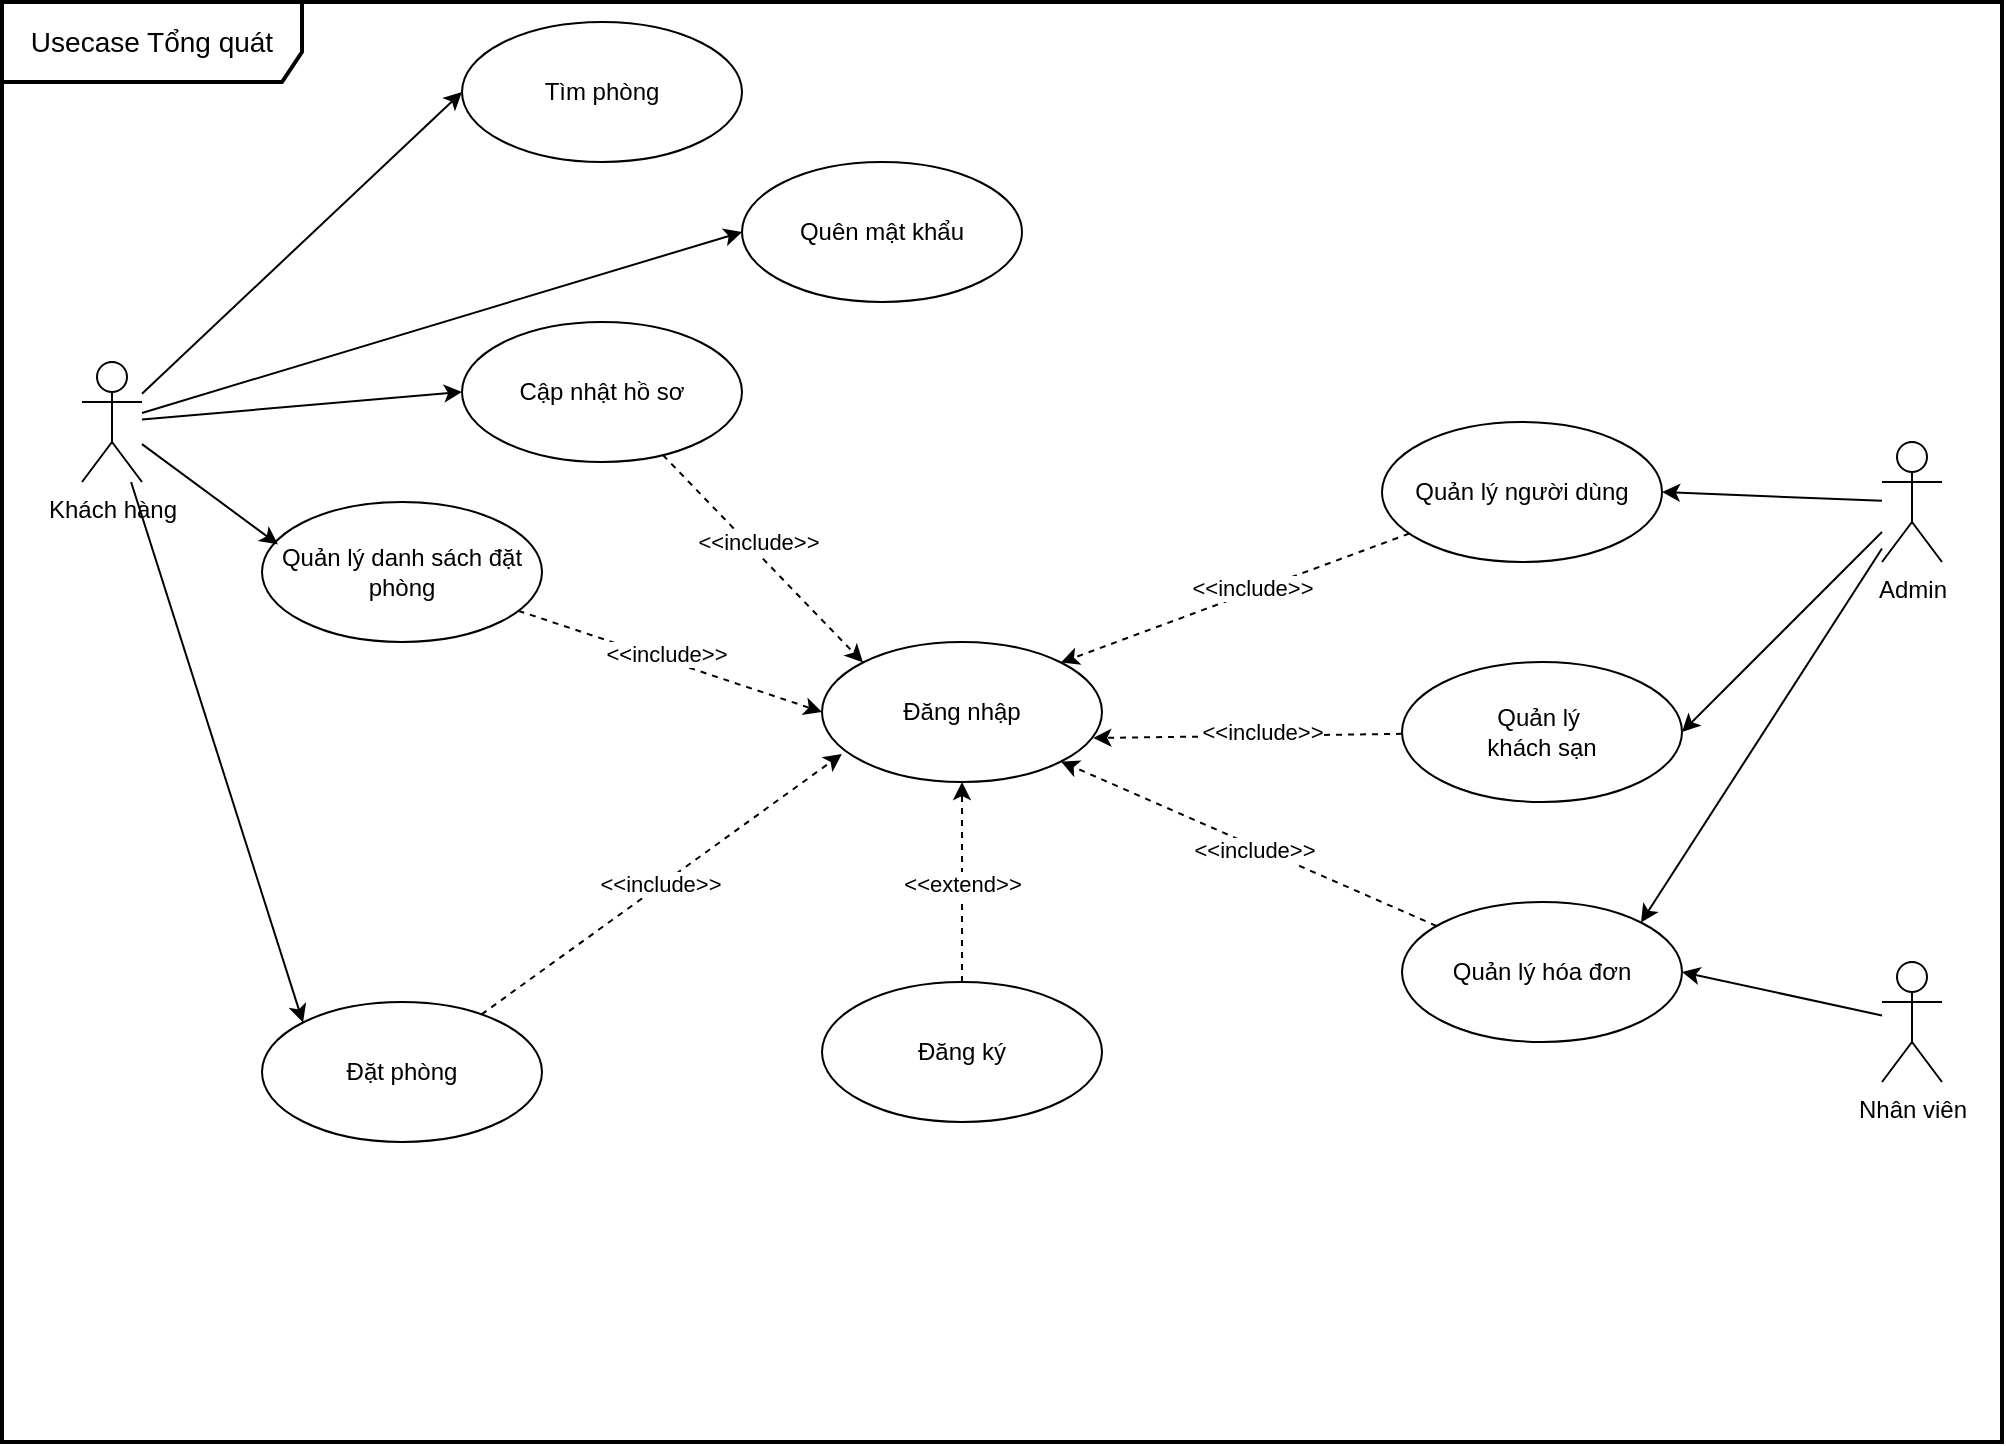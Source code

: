 <mxfile version="24.7.8" pages="6">
  <diagram name="UCTQ" id="BnW27F9ZRaS0ruSqFtRL">
    <mxGraphModel dx="1434" dy="836" grid="1" gridSize="10" guides="1" tooltips="1" connect="1" arrows="1" fold="1" page="1" pageScale="1" pageWidth="850" pageHeight="1100" math="0" shadow="0">
      <root>
        <mxCell id="0" />
        <mxCell id="1" parent="0" />
        <mxCell id="_uAQ8eDRtJraYHkYC3fa-1" value="Tìm phòng" style="ellipse;whiteSpace=wrap;html=1;" parent="1" vertex="1">
          <mxGeometry x="260" y="50" width="140" height="70" as="geometry" />
        </mxCell>
        <mxCell id="_uAQ8eDRtJraYHkYC3fa-7" style="rounded=0;orthogonalLoop=1;jettySize=auto;html=1;entryX=0;entryY=0.5;entryDx=0;entryDy=0;" parent="1" source="_uAQ8eDRtJraYHkYC3fa-2" target="_uAQ8eDRtJraYHkYC3fa-1" edge="1">
          <mxGeometry relative="1" as="geometry" />
        </mxCell>
        <mxCell id="_uAQ8eDRtJraYHkYC3fa-8" style="rounded=0;orthogonalLoop=1;jettySize=auto;html=1;entryX=0;entryY=0;entryDx=0;entryDy=0;" parent="1" source="_uAQ8eDRtJraYHkYC3fa-2" target="_uAQ8eDRtJraYHkYC3fa-3" edge="1">
          <mxGeometry relative="1" as="geometry" />
        </mxCell>
        <mxCell id="-PLZAA_F_EUf_V45vfqz-6" style="rounded=0;orthogonalLoop=1;jettySize=auto;html=1;entryX=0;entryY=0.5;entryDx=0;entryDy=0;" parent="1" source="_uAQ8eDRtJraYHkYC3fa-2" target="-PLZAA_F_EUf_V45vfqz-5" edge="1">
          <mxGeometry relative="1" as="geometry" />
        </mxCell>
        <mxCell id="_uAQ8eDRtJraYHkYC3fa-2" value="Khách hàng" style="shape=umlActor;verticalLabelPosition=bottom;verticalAlign=top;html=1;" parent="1" vertex="1">
          <mxGeometry x="70" y="220" width="30" height="60" as="geometry" />
        </mxCell>
        <mxCell id="_uAQ8eDRtJraYHkYC3fa-3" value="Đặt phòng" style="ellipse;whiteSpace=wrap;html=1;" parent="1" vertex="1">
          <mxGeometry x="160" y="540" width="140" height="70" as="geometry" />
        </mxCell>
        <mxCell id="_uAQ8eDRtJraYHkYC3fa-4" value="Đăng nhập" style="ellipse;whiteSpace=wrap;html=1;" parent="1" vertex="1">
          <mxGeometry x="440" y="360" width="140" height="70" as="geometry" />
        </mxCell>
        <mxCell id="_uAQ8eDRtJraYHkYC3fa-12" style="edgeStyle=orthogonalEdgeStyle;rounded=0;orthogonalLoop=1;jettySize=auto;html=1;entryX=0.5;entryY=1;entryDx=0;entryDy=0;dashed=1;" parent="1" source="_uAQ8eDRtJraYHkYC3fa-5" target="_uAQ8eDRtJraYHkYC3fa-4" edge="1">
          <mxGeometry relative="1" as="geometry" />
        </mxCell>
        <mxCell id="_uAQ8eDRtJraYHkYC3fa-13" value="&amp;lt;&amp;lt;extend&amp;gt;&amp;gt;" style="edgeLabel;html=1;align=center;verticalAlign=middle;resizable=0;points=[];" parent="_uAQ8eDRtJraYHkYC3fa-12" vertex="1" connectable="0">
          <mxGeometry x="-0.008" relative="1" as="geometry">
            <mxPoint as="offset" />
          </mxGeometry>
        </mxCell>
        <mxCell id="_uAQ8eDRtJraYHkYC3fa-5" value="Đăng ký" style="ellipse;whiteSpace=wrap;html=1;" parent="1" vertex="1">
          <mxGeometry x="440" y="530" width="140" height="70" as="geometry" />
        </mxCell>
        <mxCell id="_uAQ8eDRtJraYHkYC3fa-9" style="rounded=0;orthogonalLoop=1;jettySize=auto;html=1;entryX=0.071;entryY=0.8;entryDx=0;entryDy=0;entryPerimeter=0;dashed=1;" parent="1" source="_uAQ8eDRtJraYHkYC3fa-3" target="_uAQ8eDRtJraYHkYC3fa-4" edge="1">
          <mxGeometry relative="1" as="geometry" />
        </mxCell>
        <mxCell id="_uAQ8eDRtJraYHkYC3fa-11" value="&amp;lt;&amp;lt;include&amp;gt;&amp;gt;" style="edgeLabel;html=1;align=center;verticalAlign=middle;resizable=0;points=[];" parent="_uAQ8eDRtJraYHkYC3fa-9" vertex="1" connectable="0">
          <mxGeometry x="0.145" relative="1" as="geometry">
            <mxPoint x="-14" y="9" as="offset" />
          </mxGeometry>
        </mxCell>
        <mxCell id="_uAQ8eDRtJraYHkYC3fa-21" style="rounded=0;orthogonalLoop=1;jettySize=auto;html=1;entryX=1;entryY=0.5;entryDx=0;entryDy=0;" parent="1" source="_uAQ8eDRtJraYHkYC3fa-16" target="_uAQ8eDRtJraYHkYC3fa-18" edge="1">
          <mxGeometry relative="1" as="geometry" />
        </mxCell>
        <mxCell id="_uAQ8eDRtJraYHkYC3fa-23" style="rounded=0;orthogonalLoop=1;jettySize=auto;html=1;entryX=1;entryY=0.5;entryDx=0;entryDy=0;" parent="1" source="_uAQ8eDRtJraYHkYC3fa-16" target="_uAQ8eDRtJraYHkYC3fa-19" edge="1">
          <mxGeometry relative="1" as="geometry" />
        </mxCell>
        <mxCell id="_uAQ8eDRtJraYHkYC3fa-24" style="rounded=0;orthogonalLoop=1;jettySize=auto;html=1;entryX=1;entryY=0;entryDx=0;entryDy=0;" parent="1" source="_uAQ8eDRtJraYHkYC3fa-16" target="_uAQ8eDRtJraYHkYC3fa-20" edge="1">
          <mxGeometry relative="1" as="geometry" />
        </mxCell>
        <mxCell id="_uAQ8eDRtJraYHkYC3fa-16" value="Admin" style="shape=umlActor;verticalLabelPosition=bottom;verticalAlign=top;html=1;" parent="1" vertex="1">
          <mxGeometry x="970" y="260" width="30" height="60" as="geometry" />
        </mxCell>
        <mxCell id="_uAQ8eDRtJraYHkYC3fa-25" style="rounded=0;orthogonalLoop=1;jettySize=auto;html=1;entryX=1;entryY=0;entryDx=0;entryDy=0;dashed=1;" parent="1" source="_uAQ8eDRtJraYHkYC3fa-18" target="_uAQ8eDRtJraYHkYC3fa-4" edge="1">
          <mxGeometry relative="1" as="geometry" />
        </mxCell>
        <mxCell id="_uAQ8eDRtJraYHkYC3fa-29" value="&amp;lt;&amp;lt;include&amp;gt;&amp;gt;" style="edgeLabel;html=1;align=center;verticalAlign=middle;resizable=0;points=[];" parent="_uAQ8eDRtJraYHkYC3fa-25" vertex="1" connectable="0">
          <mxGeometry x="-0.065" y="-3" relative="1" as="geometry">
            <mxPoint x="4" as="offset" />
          </mxGeometry>
        </mxCell>
        <mxCell id="_uAQ8eDRtJraYHkYC3fa-18" value="Quản lý người dùng" style="ellipse;whiteSpace=wrap;html=1;" parent="1" vertex="1">
          <mxGeometry x="720" y="250" width="140" height="70" as="geometry" />
        </mxCell>
        <mxCell id="_uAQ8eDRtJraYHkYC3fa-19" value="Quản lý&amp;nbsp;&lt;div&gt;khách sạn&lt;/div&gt;" style="ellipse;whiteSpace=wrap;html=1;" parent="1" vertex="1">
          <mxGeometry x="730" y="370" width="140" height="70" as="geometry" />
        </mxCell>
        <mxCell id="_uAQ8eDRtJraYHkYC3fa-28" style="rounded=0;orthogonalLoop=1;jettySize=auto;html=1;entryX=1;entryY=1;entryDx=0;entryDy=0;dashed=1;" parent="1" source="_uAQ8eDRtJraYHkYC3fa-20" target="_uAQ8eDRtJraYHkYC3fa-4" edge="1">
          <mxGeometry relative="1" as="geometry" />
        </mxCell>
        <mxCell id="_uAQ8eDRtJraYHkYC3fa-32" value="&amp;lt;&amp;lt;include&amp;gt;&amp;gt;" style="edgeLabel;html=1;align=center;verticalAlign=middle;resizable=0;points=[];" parent="_uAQ8eDRtJraYHkYC3fa-28" vertex="1" connectable="0">
          <mxGeometry x="-0.039" y="2" relative="1" as="geometry">
            <mxPoint y="-1" as="offset" />
          </mxGeometry>
        </mxCell>
        <mxCell id="_uAQ8eDRtJraYHkYC3fa-20" value="Quản lý hóa đơn" style="ellipse;whiteSpace=wrap;html=1;" parent="1" vertex="1">
          <mxGeometry x="730" y="490" width="140" height="70" as="geometry" />
        </mxCell>
        <mxCell id="_uAQ8eDRtJraYHkYC3fa-27" style="rounded=0;orthogonalLoop=1;jettySize=auto;html=1;entryX=0.969;entryY=0.686;entryDx=0;entryDy=0;entryPerimeter=0;dashed=1;" parent="1" source="_uAQ8eDRtJraYHkYC3fa-19" target="_uAQ8eDRtJraYHkYC3fa-4" edge="1">
          <mxGeometry relative="1" as="geometry" />
        </mxCell>
        <mxCell id="_uAQ8eDRtJraYHkYC3fa-31" value="&amp;lt;&amp;lt;include&amp;gt;&amp;gt;" style="edgeLabel;html=1;align=center;verticalAlign=middle;resizable=0;points=[];" parent="_uAQ8eDRtJraYHkYC3fa-27" vertex="1" connectable="0">
          <mxGeometry x="-0.067" relative="1" as="geometry">
            <mxPoint x="2" y="-2" as="offset" />
          </mxGeometry>
        </mxCell>
        <mxCell id="_uAQ8eDRtJraYHkYC3fa-33" value="&lt;font style=&quot;font-size: 14px;&quot;&gt;Usecase Tổng quát&lt;/font&gt;" style="shape=umlFrame;whiteSpace=wrap;html=1;pointerEvents=0;width=150;height=40;strokeWidth=2;" parent="1" vertex="1">
          <mxGeometry x="30" y="40" width="1000" height="720" as="geometry" />
        </mxCell>
        <mxCell id="-PLZAA_F_EUf_V45vfqz-3" style="rounded=0;orthogonalLoop=1;jettySize=auto;html=1;entryX=0;entryY=0;entryDx=0;entryDy=0;dashed=1;" parent="1" source="-PLZAA_F_EUf_V45vfqz-1" target="_uAQ8eDRtJraYHkYC3fa-4" edge="1">
          <mxGeometry relative="1" as="geometry" />
        </mxCell>
        <mxCell id="-PLZAA_F_EUf_V45vfqz-4" value="&amp;lt;&amp;lt;include&amp;gt;&amp;gt;" style="edgeLabel;html=1;align=center;verticalAlign=middle;resizable=0;points=[];" parent="-PLZAA_F_EUf_V45vfqz-3" vertex="1" connectable="0">
          <mxGeometry x="0.009" y="2" relative="1" as="geometry">
            <mxPoint x="-4" y="-8" as="offset" />
          </mxGeometry>
        </mxCell>
        <mxCell id="-PLZAA_F_EUf_V45vfqz-1" value="Cập nhật hồ sơ" style="ellipse;whiteSpace=wrap;html=1;" parent="1" vertex="1">
          <mxGeometry x="260" y="200" width="140" height="70" as="geometry" />
        </mxCell>
        <mxCell id="-PLZAA_F_EUf_V45vfqz-2" style="rounded=0;orthogonalLoop=1;jettySize=auto;html=1;entryX=0;entryY=0.5;entryDx=0;entryDy=0;" parent="1" source="_uAQ8eDRtJraYHkYC3fa-2" target="-PLZAA_F_EUf_V45vfqz-1" edge="1">
          <mxGeometry relative="1" as="geometry" />
        </mxCell>
        <mxCell id="-PLZAA_F_EUf_V45vfqz-5" value="Quên mật khẩu" style="ellipse;whiteSpace=wrap;html=1;" parent="1" vertex="1">
          <mxGeometry x="400" y="120" width="140" height="70" as="geometry" />
        </mxCell>
        <mxCell id="m26unfyysxcfAPG30SbJ-3" style="rounded=0;orthogonalLoop=1;jettySize=auto;html=1;entryX=0;entryY=0.5;entryDx=0;entryDy=0;dashed=1;" parent="1" source="m26unfyysxcfAPG30SbJ-2" target="_uAQ8eDRtJraYHkYC3fa-4" edge="1">
          <mxGeometry relative="1" as="geometry" />
        </mxCell>
        <mxCell id="m26unfyysxcfAPG30SbJ-4" value="&amp;lt;&amp;lt;include&amp;gt;&amp;gt;" style="edgeLabel;html=1;align=center;verticalAlign=middle;resizable=0;points=[];" parent="m26unfyysxcfAPG30SbJ-3" vertex="1" connectable="0">
          <mxGeometry x="-0.044" y="3" relative="1" as="geometry">
            <mxPoint as="offset" />
          </mxGeometry>
        </mxCell>
        <mxCell id="m26unfyysxcfAPG30SbJ-2" value="Quản lý danh sách đặt phòng" style="ellipse;whiteSpace=wrap;html=1;" parent="1" vertex="1">
          <mxGeometry x="160" y="290" width="140" height="70" as="geometry" />
        </mxCell>
        <mxCell id="m26unfyysxcfAPG30SbJ-5" style="rounded=0;orthogonalLoop=1;jettySize=auto;html=1;entryX=0.057;entryY=0.303;entryDx=0;entryDy=0;entryPerimeter=0;" parent="1" source="_uAQ8eDRtJraYHkYC3fa-2" target="m26unfyysxcfAPG30SbJ-2" edge="1">
          <mxGeometry relative="1" as="geometry" />
        </mxCell>
        <mxCell id="Vn76CwnjIOI2xHTUvjGZ-2" style="rounded=0;orthogonalLoop=1;jettySize=auto;html=1;entryX=1;entryY=0.5;entryDx=0;entryDy=0;" parent="1" source="Vn76CwnjIOI2xHTUvjGZ-1" target="_uAQ8eDRtJraYHkYC3fa-20" edge="1">
          <mxGeometry relative="1" as="geometry" />
        </mxCell>
        <mxCell id="Vn76CwnjIOI2xHTUvjGZ-1" value="Nhân viên" style="shape=umlActor;verticalLabelPosition=bottom;verticalAlign=top;html=1;" parent="1" vertex="1">
          <mxGeometry x="970" y="520" width="30" height="60" as="geometry" />
        </mxCell>
      </root>
    </mxGraphModel>
  </diagram>
  <diagram id="X4wtF87VBaYa39_TBro0" name="UC_QuanlyNgDung">
    <mxGraphModel dx="1434" dy="836" grid="1" gridSize="10" guides="1" tooltips="1" connect="1" arrows="1" fold="1" page="1" pageScale="1" pageWidth="850" pageHeight="1100" math="0" shadow="0">
      <root>
        <mxCell id="0" />
        <mxCell id="1" parent="0" />
        <mxCell id="pWYEqacgsn6gT9P74XO4-2" style="rounded=0;orthogonalLoop=1;jettySize=auto;html=1;entryX=0;entryY=0.5;entryDx=0;entryDy=0;" parent="1" source="kETiXVcXzyEoM2Wlcyrk-1" target="ameS2P6x6j7RE8lguhcZ-2" edge="1">
          <mxGeometry relative="1" as="geometry" />
        </mxCell>
        <mxCell id="kETiXVcXzyEoM2Wlcyrk-1" value="Admin" style="shape=umlActor;verticalLabelPosition=bottom;verticalAlign=top;html=1;" parent="1" vertex="1">
          <mxGeometry x="110" y="220" width="30" height="60" as="geometry" />
        </mxCell>
        <mxCell id="ameS2P6x6j7RE8lguhcZ-1" value="Thay đổi quyền hạn" style="ellipse;whiteSpace=wrap;html=1;" parent="1" vertex="1">
          <mxGeometry x="230" y="160" width="140" height="70" as="geometry" />
        </mxCell>
        <mxCell id="ameS2P6x6j7RE8lguhcZ-2" value="Chặn/ bỏ chặn" style="ellipse;whiteSpace=wrap;html=1;" parent="1" vertex="1">
          <mxGeometry x="230" y="310" width="140" height="70" as="geometry" />
        </mxCell>
        <mxCell id="pWYEqacgsn6gT9P74XO4-1" style="rounded=0;orthogonalLoop=1;jettySize=auto;html=1;entryX=-0.014;entryY=0.629;entryDx=0;entryDy=0;entryPerimeter=0;" parent="1" source="kETiXVcXzyEoM2Wlcyrk-1" target="ameS2P6x6j7RE8lguhcZ-1" edge="1">
          <mxGeometry relative="1" as="geometry" />
        </mxCell>
        <mxCell id="pWYEqacgsn6gT9P74XO4-3" value="&lt;font style=&quot;font-size: 14px;&quot;&gt;Phân rã UC quản lý người dùng&lt;/font&gt;" style="shape=umlFrame;whiteSpace=wrap;html=1;pointerEvents=0;width=160;height=50;strokeWidth=2;" parent="1" vertex="1">
          <mxGeometry x="50" y="100" width="410" height="300" as="geometry" />
        </mxCell>
      </root>
    </mxGraphModel>
  </diagram>
  <diagram id="yS1NUx4YXbq68gcI--86" name="UC_QuanLyDSDatPhong">
    <mxGraphModel dx="1434" dy="836" grid="1" gridSize="10" guides="1" tooltips="1" connect="1" arrows="1" fold="1" page="1" pageScale="1" pageWidth="850" pageHeight="1100" math="0" shadow="0">
      <root>
        <mxCell id="0" />
        <mxCell id="1" parent="0" />
        <mxCell id="BIm2sFUIqc5mO4iAuF6R-1" style="rounded=0;orthogonalLoop=1;jettySize=auto;html=1;entryX=0;entryY=0.5;entryDx=0;entryDy=0;" edge="1" parent="1" source="uMKnF6PG_Q06BTz7SzqL-1" target="DedUQjTJlfy9GUE8g-Ck-1">
          <mxGeometry relative="1" as="geometry" />
        </mxCell>
        <mxCell id="BIm2sFUIqc5mO4iAuF6R-2" style="rounded=0;orthogonalLoop=1;jettySize=auto;html=1;entryX=0;entryY=0.5;entryDx=0;entryDy=0;" edge="1" parent="1" source="uMKnF6PG_Q06BTz7SzqL-1" target="FtEPrYyRPYZA4xeFEZIC-1">
          <mxGeometry relative="1" as="geometry" />
        </mxCell>
        <mxCell id="uMKnF6PG_Q06BTz7SzqL-1" value="Khách hàng" style="shape=umlActor;verticalLabelPosition=bottom;verticalAlign=top;html=1;" parent="1" vertex="1">
          <mxGeometry x="60" y="255" width="30" height="60" as="geometry" />
        </mxCell>
        <mxCell id="DedUQjTJlfy9GUE8g-Ck-1" value="Lọc danh sách đặt phòng" style="ellipse;whiteSpace=wrap;html=1;" parent="1" vertex="1">
          <mxGeometry x="250" y="210" width="140" height="70" as="geometry" />
        </mxCell>
        <mxCell id="FtEPrYyRPYZA4xeFEZIC-1" value="Xem chi tiết đơn đặt phòng" style="ellipse;whiteSpace=wrap;html=1;" parent="1" vertex="1">
          <mxGeometry x="250" y="320" width="140" height="70" as="geometry" />
        </mxCell>
        <mxCell id="FtEPrYyRPYZA4xeFEZIC-6" style="edgeStyle=orthogonalEdgeStyle;rounded=0;orthogonalLoop=1;jettySize=auto;html=1;entryX=0.5;entryY=1;entryDx=0;entryDy=0;dashed=1;" parent="1" source="FtEPrYyRPYZA4xeFEZIC-4" target="FtEPrYyRPYZA4xeFEZIC-1" edge="1">
          <mxGeometry relative="1" as="geometry" />
        </mxCell>
        <mxCell id="FtEPrYyRPYZA4xeFEZIC-7" value="&amp;lt;&amp;lt;extend&amp;gt;&amp;gt;" style="edgeLabel;html=1;align=center;verticalAlign=middle;resizable=0;points=[];" parent="FtEPrYyRPYZA4xeFEZIC-6" vertex="1" connectable="0">
          <mxGeometry x="-0.029" y="1" relative="1" as="geometry">
            <mxPoint as="offset" />
          </mxGeometry>
        </mxCell>
        <mxCell id="FtEPrYyRPYZA4xeFEZIC-4" value="Hủy đơn đặt phòng" style="ellipse;whiteSpace=wrap;html=1;" parent="1" vertex="1">
          <mxGeometry x="250" y="450" width="140" height="70" as="geometry" />
        </mxCell>
        <mxCell id="T_kX07z3Buu28m-Cdium-1" value="Phân rã UC quản lý danh sách đặt phòng" style="shape=umlFrame;whiteSpace=wrap;html=1;pointerEvents=0;width=240;height=50;strokeWidth=2;" parent="1" vertex="1">
          <mxGeometry x="30" y="120" width="410" height="440" as="geometry" />
        </mxCell>
      </root>
    </mxGraphModel>
  </diagram>
  <diagram id="Hsrq9YYS5Vw8XJ1nVpWr" name="UC_DatPhong">
    <mxGraphModel dx="1434" dy="836" grid="1" gridSize="10" guides="1" tooltips="1" connect="1" arrows="1" fold="1" page="1" pageScale="1" pageWidth="850" pageHeight="1100" math="0" shadow="0">
      <root>
        <mxCell id="0" />
        <mxCell id="1" parent="0" />
        <mxCell id="mGJNQGtCCk38mBVIyj98-1" style="rounded=0;orthogonalLoop=1;jettySize=auto;html=1;entryX=0;entryY=0.5;entryDx=0;entryDy=0;" edge="1" parent="1" source="mGJNQGtCCk38mBVIyj98-2" target="mGJNQGtCCk38mBVIyj98-3">
          <mxGeometry relative="1" as="geometry" />
        </mxCell>
        <mxCell id="mGJNQGtCCk38mBVIyj98-2" value="Khách hàng" style="shape=umlActor;verticalLabelPosition=bottom;verticalAlign=top;html=1;" vertex="1" parent="1">
          <mxGeometry x="60" y="305" width="30" height="60" as="geometry" />
        </mxCell>
        <mxCell id="mGJNQGtCCk38mBVIyj98-3" value="Đặt phòng" style="ellipse;whiteSpace=wrap;html=1;" vertex="1" parent="1">
          <mxGeometry x="160" y="300" width="140" height="70" as="geometry" />
        </mxCell>
        <mxCell id="mGJNQGtCCk38mBVIyj98-7" style="rounded=0;orthogonalLoop=1;jettySize=auto;html=1;entryX=1;entryY=1;entryDx=0;entryDy=0;dashed=1;" edge="1" parent="1" source="mGJNQGtCCk38mBVIyj98-9" target="mGJNQGtCCk38mBVIyj98-3">
          <mxGeometry relative="1" as="geometry" />
        </mxCell>
        <mxCell id="mGJNQGtCCk38mBVIyj98-8" value="&amp;lt;&amp;lt;extend&amp;gt;&amp;gt;" style="edgeLabel;html=1;align=center;verticalAlign=middle;resizable=0;points=[];" vertex="1" connectable="0" parent="mGJNQGtCCk38mBVIyj98-7">
          <mxGeometry x="0.059" y="-1" relative="1" as="geometry">
            <mxPoint as="offset" />
          </mxGeometry>
        </mxCell>
        <mxCell id="mGJNQGtCCk38mBVIyj98-9" value="Thanh toán Online" style="ellipse;whiteSpace=wrap;html=1;" vertex="1" parent="1">
          <mxGeometry x="380" y="400" width="140" height="70" as="geometry" />
        </mxCell>
        <mxCell id="mGJNQGtCCk38mBVIyj98-13" value="Phân rã UC đặt phòng" style="shape=umlFrame;whiteSpace=wrap;html=1;pointerEvents=0;width=150;height=40;strokeWidth=2;" vertex="1" parent="1">
          <mxGeometry x="30" y="180" width="510" height="330" as="geometry" />
        </mxCell>
        <mxCell id="mGJNQGtCCk38mBVIyj98-15" style="rounded=0;orthogonalLoop=1;jettySize=auto;html=1;" edge="1" parent="1" source="mGJNQGtCCk38mBVIyj98-14">
          <mxGeometry relative="1" as="geometry">
            <mxPoint x="340" y="380" as="targetPoint" />
          </mxGeometry>
        </mxCell>
        <mxCell id="mGJNQGtCCk38mBVIyj98-14" value="Chọn phương thức thanh toán online" style="shape=note;size=20;whiteSpace=wrap;html=1;" vertex="1" parent="1">
          <mxGeometry x="350" y="220" width="100" height="100" as="geometry" />
        </mxCell>
      </root>
    </mxGraphModel>
  </diagram>
  <diagram id="1aVgma_m7d_3YRoBIXD7" name="UC_QuanLyKS">
    <mxGraphModel dx="1434" dy="836" grid="1" gridSize="10" guides="1" tooltips="1" connect="1" arrows="1" fold="1" page="1" pageScale="1" pageWidth="850" pageHeight="1100" math="0" shadow="0">
      <root>
        <mxCell id="0" />
        <mxCell id="1" parent="0" />
        <mxCell id="xMyNbZjDAsteSu7Bpo7b-1" style="rounded=0;orthogonalLoop=1;jettySize=auto;html=1;entryX=0;entryY=0.5;entryDx=0;entryDy=0;" parent="1" source="xMyNbZjDAsteSu7Bpo7b-3" target="xMyNbZjDAsteSu7Bpo7b-4" edge="1">
          <mxGeometry relative="1" as="geometry" />
        </mxCell>
        <mxCell id="xMyNbZjDAsteSu7Bpo7b-2" style="rounded=0;orthogonalLoop=1;jettySize=auto;html=1;entryX=0;entryY=0.5;entryDx=0;entryDy=0;" parent="1" source="xMyNbZjDAsteSu7Bpo7b-3" target="xMyNbZjDAsteSu7Bpo7b-5" edge="1">
          <mxGeometry relative="1" as="geometry" />
        </mxCell>
        <mxCell id="xMyNbZjDAsteSu7Bpo7b-11" style="rounded=0;orthogonalLoop=1;jettySize=auto;html=1;entryX=0;entryY=0.5;entryDx=0;entryDy=0;" parent="1" source="xMyNbZjDAsteSu7Bpo7b-3" target="xMyNbZjDAsteSu7Bpo7b-8" edge="1">
          <mxGeometry relative="1" as="geometry" />
        </mxCell>
        <mxCell id="xMyNbZjDAsteSu7Bpo7b-12" style="rounded=0;orthogonalLoop=1;jettySize=auto;html=1;entryX=0;entryY=0.5;entryDx=0;entryDy=0;" parent="1" source="xMyNbZjDAsteSu7Bpo7b-3" target="xMyNbZjDAsteSu7Bpo7b-10" edge="1">
          <mxGeometry relative="1" as="geometry" />
        </mxCell>
        <mxCell id="xMyNbZjDAsteSu7Bpo7b-3" value="Khách hàng" style="shape=umlActor;verticalLabelPosition=bottom;verticalAlign=top;html=1;" parent="1" vertex="1">
          <mxGeometry x="60" y="300" width="30" height="60" as="geometry" />
        </mxCell>
        <mxCell id="xMyNbZjDAsteSu7Bpo7b-4" value="Thêm Khách Sạn" style="ellipse;whiteSpace=wrap;html=1;" parent="1" vertex="1">
          <mxGeometry x="250" y="185" width="140" height="70" as="geometry" />
        </mxCell>
        <mxCell id="xMyNbZjDAsteSu7Bpo7b-5" value="Xem chi tiết Khách Sạn" style="ellipse;whiteSpace=wrap;html=1;" parent="1" vertex="1">
          <mxGeometry x="250" y="290" width="140" height="70" as="geometry" />
        </mxCell>
        <mxCell id="xMyNbZjDAsteSu7Bpo7b-8" value="Cập nhật Khách sạn" style="ellipse;whiteSpace=wrap;html=1;" parent="1" vertex="1">
          <mxGeometry x="250" y="390" width="140" height="70" as="geometry" />
        </mxCell>
        <mxCell id="xMyNbZjDAsteSu7Bpo7b-9" value="Phân rã UC quản lý khách sạn" style="shape=umlFrame;whiteSpace=wrap;html=1;pointerEvents=0;width=180;height=30;strokeWidth=2;" parent="1" vertex="1">
          <mxGeometry x="30" y="160" width="610" height="430" as="geometry" />
        </mxCell>
        <mxCell id="xMyNbZjDAsteSu7Bpo7b-10" value="Xóa Khách sạn" style="ellipse;whiteSpace=wrap;html=1;" parent="1" vertex="1">
          <mxGeometry x="250" y="490" width="140" height="70" as="geometry" />
        </mxCell>
        <mxCell id="wg37yaGGpVlmeJZN8yts-2" style="rounded=0;orthogonalLoop=1;jettySize=auto;html=1;entryX=1;entryY=0.5;entryDx=0;entryDy=0;dashed=1;" edge="1" parent="1" source="wg37yaGGpVlmeJZN8yts-1" target="xMyNbZjDAsteSu7Bpo7b-8">
          <mxGeometry relative="1" as="geometry" />
        </mxCell>
        <mxCell id="wg37yaGGpVlmeJZN8yts-3" value="&amp;lt;&amp;lt;extend&amp;gt;&amp;gt;" style="edgeLabel;html=1;align=center;verticalAlign=middle;resizable=0;points=[];" vertex="1" connectable="0" parent="wg37yaGGpVlmeJZN8yts-2">
          <mxGeometry x="0.018" relative="1" as="geometry">
            <mxPoint as="offset" />
          </mxGeometry>
        </mxCell>
        <mxCell id="wg37yaGGpVlmeJZN8yts-1" value="Quản lý phòng&amp;nbsp;&lt;div&gt;khách sạn&lt;/div&gt;" style="ellipse;whiteSpace=wrap;html=1;" vertex="1" parent="1">
          <mxGeometry x="470" y="310" width="140" height="70" as="geometry" />
        </mxCell>
      </root>
    </mxGraphModel>
  </diagram>
  <diagram id="AKWucxcZpz5m71YEY5vS" name="UC_QuanLyPhongKS">
    <mxGraphModel dx="1434" dy="836" grid="1" gridSize="10" guides="1" tooltips="1" connect="1" arrows="1" fold="1" page="1" pageScale="1" pageWidth="850" pageHeight="1100" math="0" shadow="0">
      <root>
        <mxCell id="0" />
        <mxCell id="1" parent="0" />
        <mxCell id="gWBnBeHOuzBu7M9yBb4J-1" style="rounded=0;orthogonalLoop=1;jettySize=auto;html=1;entryX=0;entryY=0.5;entryDx=0;entryDy=0;" edge="1" parent="1" source="gWBnBeHOuzBu7M9yBb4J-5" target="gWBnBeHOuzBu7M9yBb4J-6">
          <mxGeometry relative="1" as="geometry" />
        </mxCell>
        <mxCell id="gWBnBeHOuzBu7M9yBb4J-2" style="rounded=0;orthogonalLoop=1;jettySize=auto;html=1;entryX=0;entryY=0.5;entryDx=0;entryDy=0;" edge="1" parent="1" source="gWBnBeHOuzBu7M9yBb4J-5" target="gWBnBeHOuzBu7M9yBb4J-7">
          <mxGeometry relative="1" as="geometry" />
        </mxCell>
        <mxCell id="gWBnBeHOuzBu7M9yBb4J-3" style="rounded=0;orthogonalLoop=1;jettySize=auto;html=1;entryX=0;entryY=0.5;entryDx=0;entryDy=0;" edge="1" parent="1" source="gWBnBeHOuzBu7M9yBb4J-5" target="gWBnBeHOuzBu7M9yBb4J-8">
          <mxGeometry relative="1" as="geometry" />
        </mxCell>
        <mxCell id="gWBnBeHOuzBu7M9yBb4J-4" style="rounded=0;orthogonalLoop=1;jettySize=auto;html=1;entryX=0;entryY=0.5;entryDx=0;entryDy=0;" edge="1" parent="1" source="gWBnBeHOuzBu7M9yBb4J-5" target="gWBnBeHOuzBu7M9yBb4J-10">
          <mxGeometry relative="1" as="geometry" />
        </mxCell>
        <mxCell id="gWBnBeHOuzBu7M9yBb4J-5" value="Khách hàng" style="shape=umlActor;verticalLabelPosition=bottom;verticalAlign=top;html=1;" vertex="1" parent="1">
          <mxGeometry x="60" y="300" width="30" height="60" as="geometry" />
        </mxCell>
        <mxCell id="gWBnBeHOuzBu7M9yBb4J-6" value="Thêm Phòng" style="ellipse;whiteSpace=wrap;html=1;" vertex="1" parent="1">
          <mxGeometry x="250" y="185" width="140" height="70" as="geometry" />
        </mxCell>
        <mxCell id="gWBnBeHOuzBu7M9yBb4J-7" value="Xem chi tiết Phòng" style="ellipse;whiteSpace=wrap;html=1;" vertex="1" parent="1">
          <mxGeometry x="250" y="290" width="140" height="70" as="geometry" />
        </mxCell>
        <mxCell id="gWBnBeHOuzBu7M9yBb4J-8" value="Cập nhật Phòng" style="ellipse;whiteSpace=wrap;html=1;" vertex="1" parent="1">
          <mxGeometry x="250" y="390" width="140" height="70" as="geometry" />
        </mxCell>
        <mxCell id="gWBnBeHOuzBu7M9yBb4J-9" value="Phân rã UC quản lý phòng khách sạn" style="shape=umlFrame;whiteSpace=wrap;html=1;pointerEvents=0;width=220;height=40;strokeWidth=2;" vertex="1" parent="1">
          <mxGeometry x="30" y="160" width="410" height="430" as="geometry" />
        </mxCell>
        <mxCell id="gWBnBeHOuzBu7M9yBb4J-10" value="Xóa Phòng" style="ellipse;whiteSpace=wrap;html=1;" vertex="1" parent="1">
          <mxGeometry x="250" y="490" width="140" height="70" as="geometry" />
        </mxCell>
      </root>
    </mxGraphModel>
  </diagram>
</mxfile>
